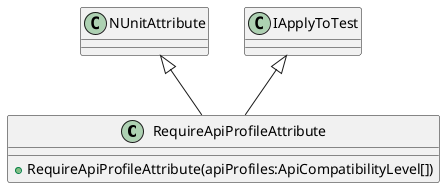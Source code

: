 @startuml
class RequireApiProfileAttribute {
    + RequireApiProfileAttribute(apiProfiles:ApiCompatibilityLevel[])
}
NUnitAttribute <|-- RequireApiProfileAttribute
IApplyToTest <|-- RequireApiProfileAttribute
@enduml
